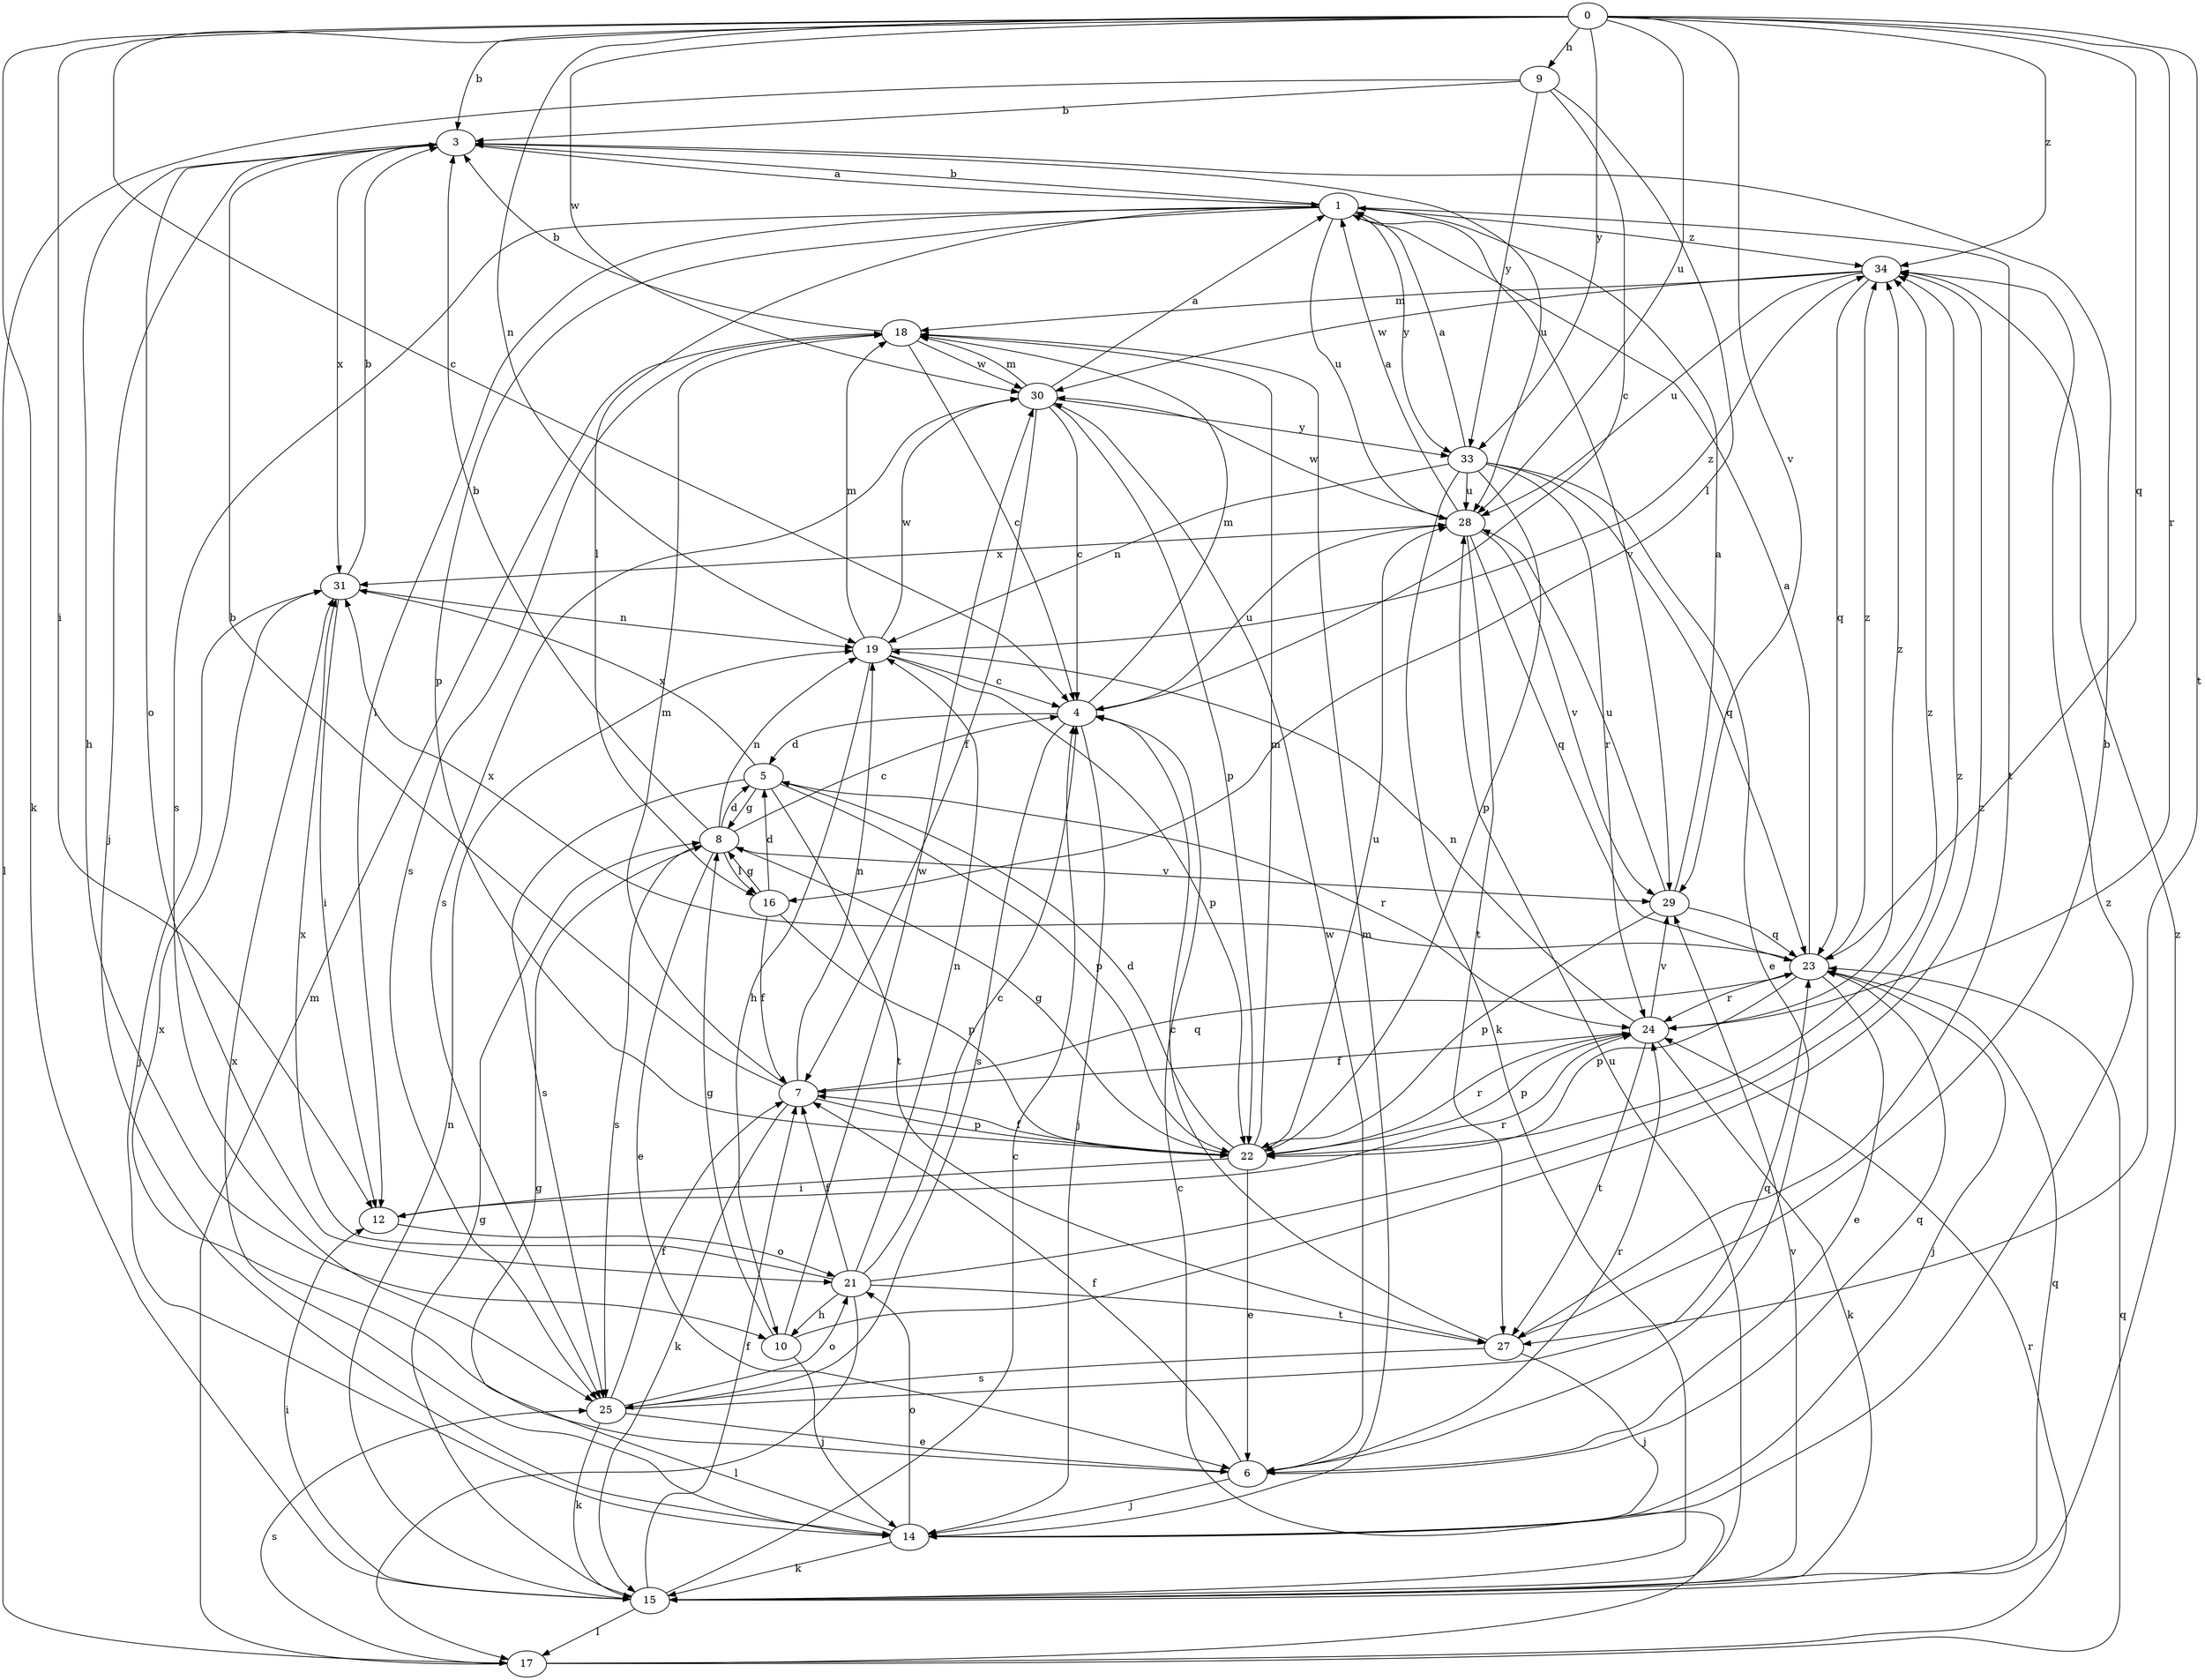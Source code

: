 strict digraph  {
0;
1;
3;
4;
5;
6;
7;
8;
9;
10;
12;
14;
15;
16;
17;
18;
19;
21;
22;
23;
24;
25;
27;
28;
29;
30;
31;
33;
34;
0 -> 3  [label=b];
0 -> 4  [label=c];
0 -> 9  [label=h];
0 -> 12  [label=i];
0 -> 15  [label=k];
0 -> 19  [label=n];
0 -> 23  [label=q];
0 -> 24  [label=r];
0 -> 27  [label=t];
0 -> 28  [label=u];
0 -> 29  [label=v];
0 -> 30  [label=w];
0 -> 33  [label=y];
0 -> 34  [label=z];
1 -> 3  [label=b];
1 -> 12  [label=i];
1 -> 16  [label=l];
1 -> 22  [label=p];
1 -> 25  [label=s];
1 -> 27  [label=t];
1 -> 28  [label=u];
1 -> 29  [label=v];
1 -> 33  [label=y];
1 -> 34  [label=z];
3 -> 1  [label=a];
3 -> 10  [label=h];
3 -> 14  [label=j];
3 -> 21  [label=o];
3 -> 28  [label=u];
3 -> 31  [label=x];
4 -> 5  [label=d];
4 -> 14  [label=j];
4 -> 18  [label=m];
4 -> 25  [label=s];
4 -> 28  [label=u];
5 -> 8  [label=g];
5 -> 22  [label=p];
5 -> 24  [label=r];
5 -> 25  [label=s];
5 -> 27  [label=t];
5 -> 31  [label=x];
6 -> 7  [label=f];
6 -> 14  [label=j];
6 -> 23  [label=q];
6 -> 24  [label=r];
6 -> 30  [label=w];
6 -> 31  [label=x];
7 -> 3  [label=b];
7 -> 15  [label=k];
7 -> 18  [label=m];
7 -> 19  [label=n];
7 -> 22  [label=p];
7 -> 23  [label=q];
8 -> 3  [label=b];
8 -> 4  [label=c];
8 -> 5  [label=d];
8 -> 6  [label=e];
8 -> 16  [label=l];
8 -> 19  [label=n];
8 -> 25  [label=s];
8 -> 29  [label=v];
9 -> 3  [label=b];
9 -> 4  [label=c];
9 -> 16  [label=l];
9 -> 17  [label=l];
9 -> 33  [label=y];
10 -> 8  [label=g];
10 -> 14  [label=j];
10 -> 30  [label=w];
10 -> 34  [label=z];
12 -> 21  [label=o];
12 -> 24  [label=r];
14 -> 8  [label=g];
14 -> 15  [label=k];
14 -> 18  [label=m];
14 -> 21  [label=o];
14 -> 31  [label=x];
14 -> 34  [label=z];
15 -> 4  [label=c];
15 -> 7  [label=f];
15 -> 8  [label=g];
15 -> 12  [label=i];
15 -> 17  [label=l];
15 -> 19  [label=n];
15 -> 23  [label=q];
15 -> 28  [label=u];
15 -> 29  [label=v];
15 -> 34  [label=z];
16 -> 5  [label=d];
16 -> 7  [label=f];
16 -> 8  [label=g];
16 -> 22  [label=p];
17 -> 4  [label=c];
17 -> 18  [label=m];
17 -> 23  [label=q];
17 -> 24  [label=r];
17 -> 25  [label=s];
18 -> 3  [label=b];
18 -> 4  [label=c];
18 -> 25  [label=s];
18 -> 30  [label=w];
19 -> 4  [label=c];
19 -> 10  [label=h];
19 -> 18  [label=m];
19 -> 22  [label=p];
19 -> 30  [label=w];
19 -> 34  [label=z];
21 -> 4  [label=c];
21 -> 7  [label=f];
21 -> 10  [label=h];
21 -> 17  [label=l];
21 -> 19  [label=n];
21 -> 27  [label=t];
21 -> 31  [label=x];
21 -> 34  [label=z];
22 -> 5  [label=d];
22 -> 6  [label=e];
22 -> 7  [label=f];
22 -> 8  [label=g];
22 -> 12  [label=i];
22 -> 18  [label=m];
22 -> 24  [label=r];
22 -> 28  [label=u];
22 -> 34  [label=z];
23 -> 1  [label=a];
23 -> 6  [label=e];
23 -> 14  [label=j];
23 -> 22  [label=p];
23 -> 24  [label=r];
23 -> 31  [label=x];
23 -> 34  [label=z];
24 -> 7  [label=f];
24 -> 15  [label=k];
24 -> 19  [label=n];
24 -> 22  [label=p];
24 -> 27  [label=t];
24 -> 29  [label=v];
24 -> 34  [label=z];
25 -> 6  [label=e];
25 -> 7  [label=f];
25 -> 15  [label=k];
25 -> 21  [label=o];
25 -> 23  [label=q];
27 -> 3  [label=b];
27 -> 4  [label=c];
27 -> 14  [label=j];
27 -> 25  [label=s];
28 -> 1  [label=a];
28 -> 23  [label=q];
28 -> 27  [label=t];
28 -> 29  [label=v];
28 -> 30  [label=w];
28 -> 31  [label=x];
29 -> 1  [label=a];
29 -> 22  [label=p];
29 -> 23  [label=q];
29 -> 28  [label=u];
30 -> 1  [label=a];
30 -> 4  [label=c];
30 -> 7  [label=f];
30 -> 18  [label=m];
30 -> 22  [label=p];
30 -> 25  [label=s];
30 -> 33  [label=y];
31 -> 3  [label=b];
31 -> 12  [label=i];
31 -> 14  [label=j];
31 -> 19  [label=n];
33 -> 1  [label=a];
33 -> 6  [label=e];
33 -> 15  [label=k];
33 -> 19  [label=n];
33 -> 22  [label=p];
33 -> 23  [label=q];
33 -> 24  [label=r];
33 -> 28  [label=u];
34 -> 18  [label=m];
34 -> 23  [label=q];
34 -> 28  [label=u];
34 -> 30  [label=w];
}
